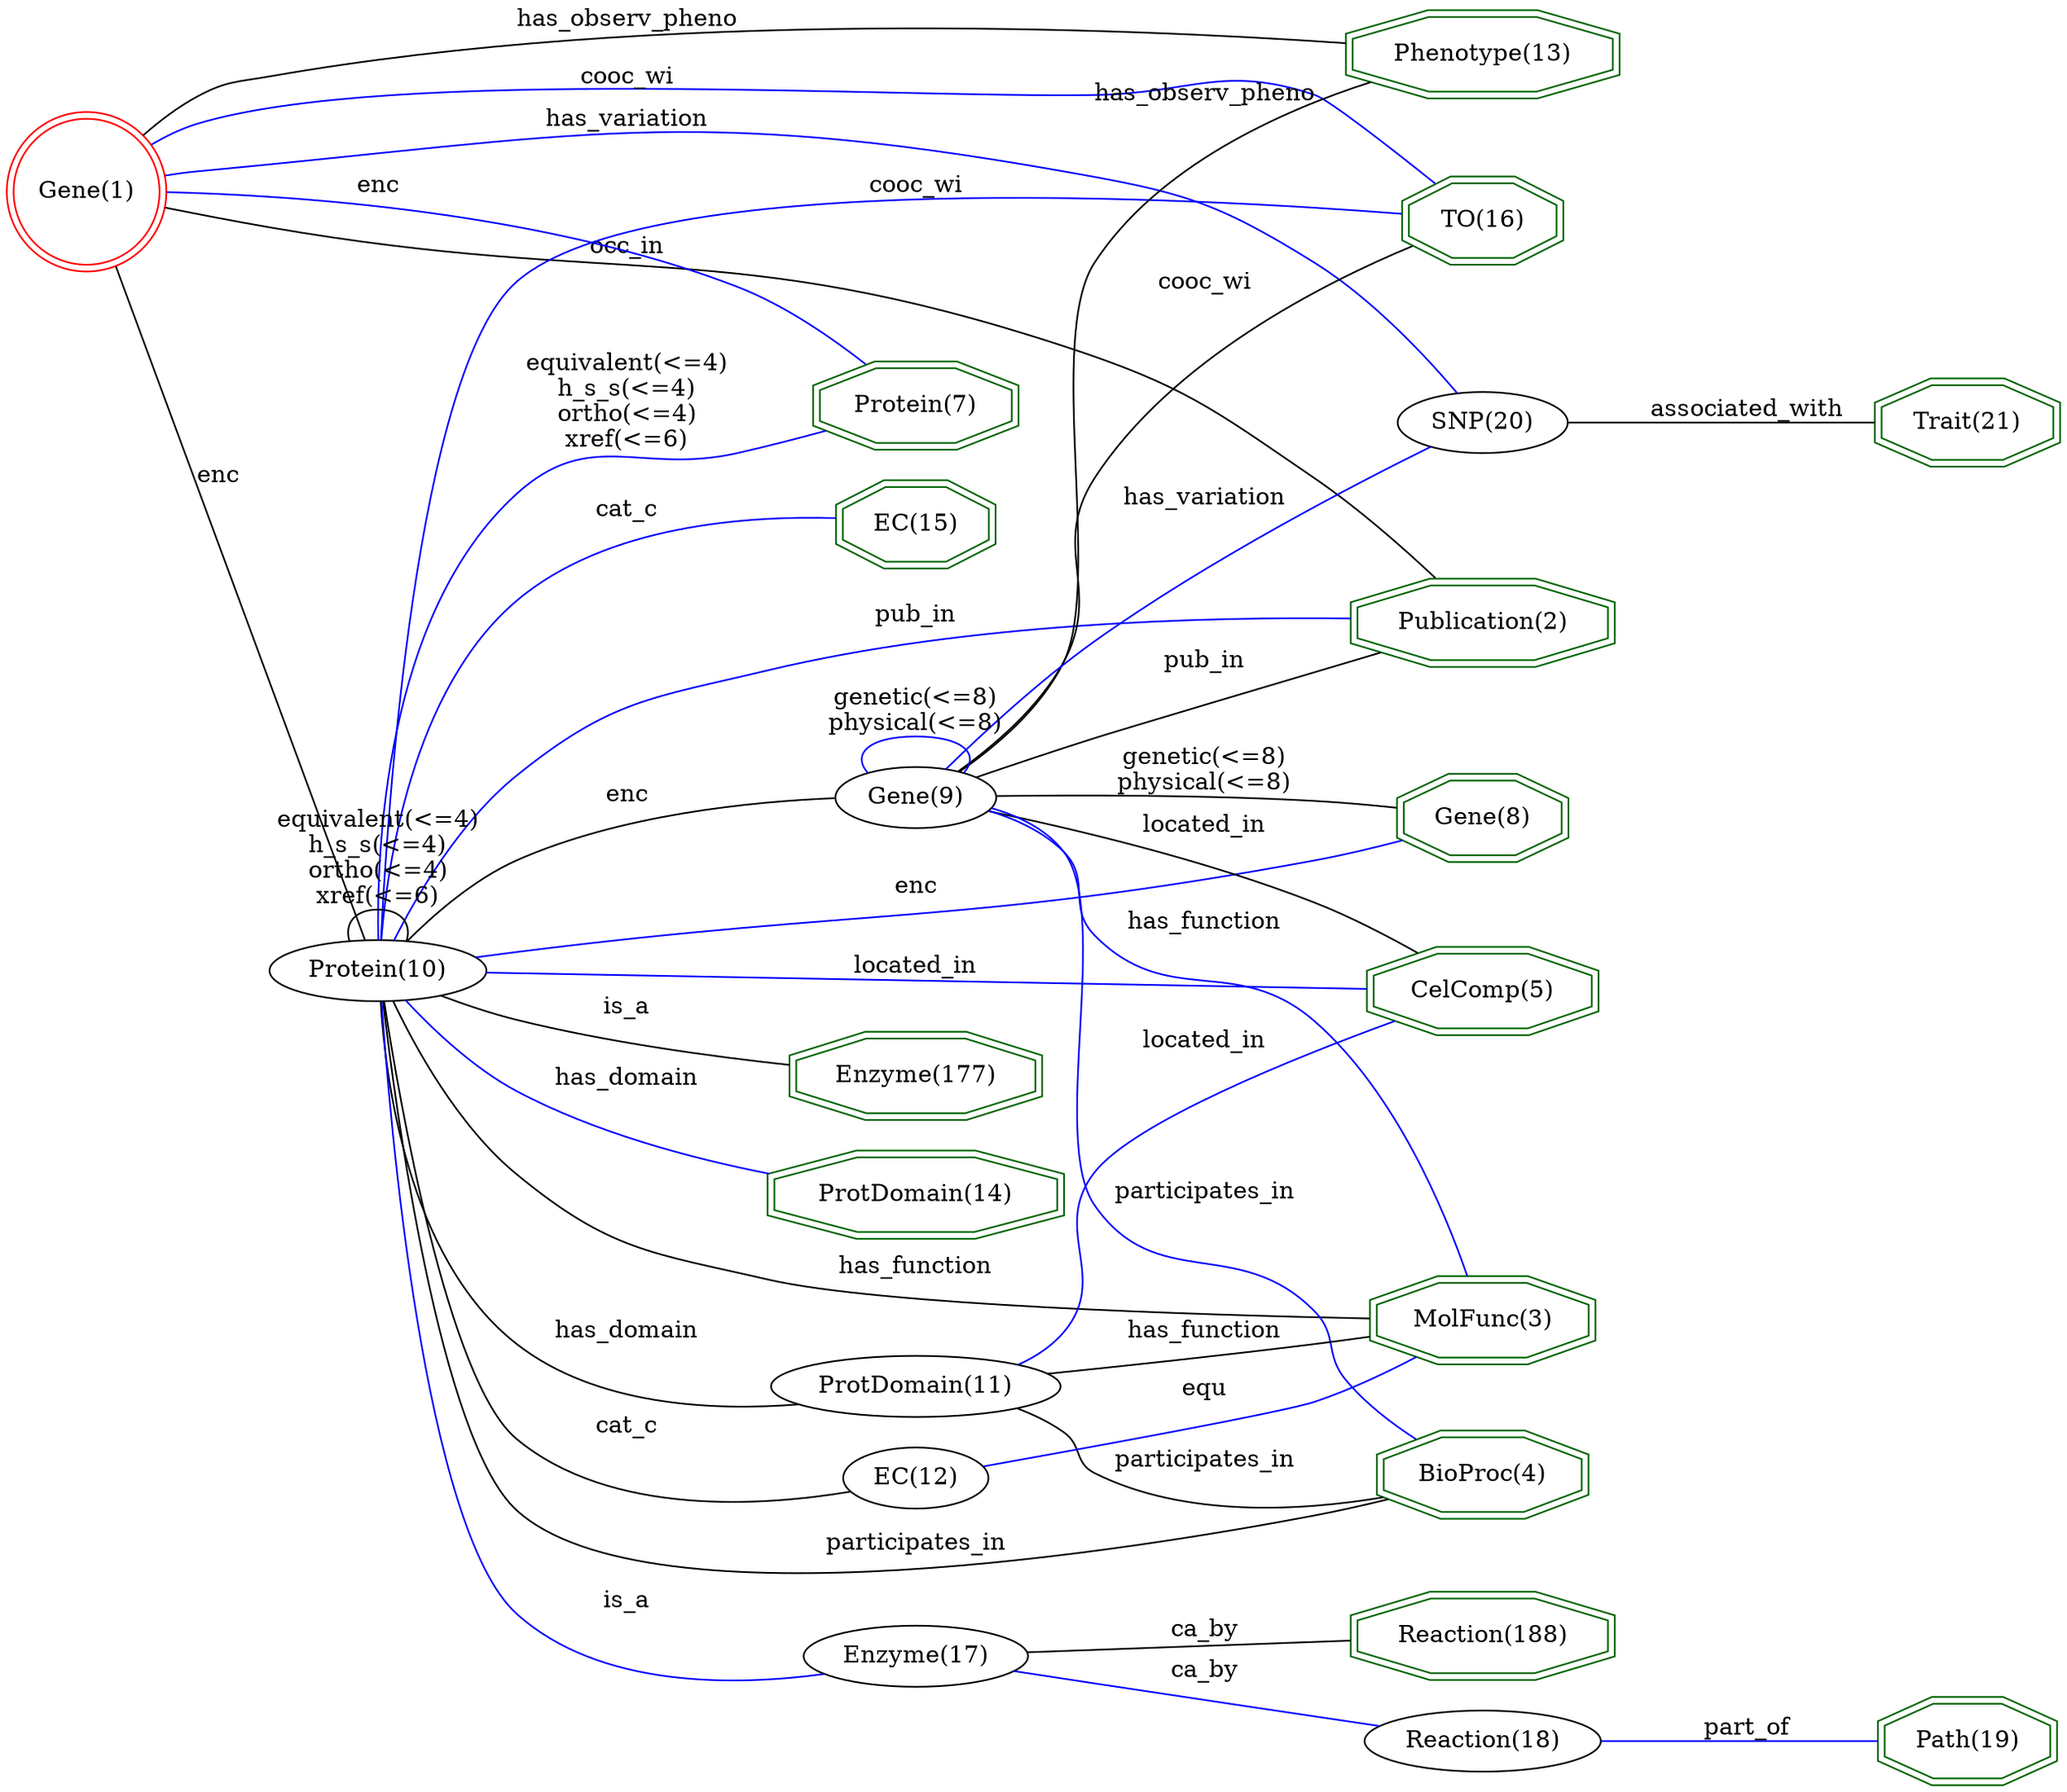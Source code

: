 digraph {
	graph [_draw_="c 9 -#fffffe00 C 7 -#ffffff P 4 0 0 0 992 1044.45 992 1044.45 0 ",
		bb="0,0,1044.4,992",
		dpi=96,
		rankdir=LR,
		xdotversion=1.7
	];
	node [label="\N"];
	"CelComp(5)"	[_draw_="c 7 -#006400 p 8 808.02 433.54 808.02 448.46 773.69 459 725.14 459 690.81 448.46 690.81 433.54 725.14 423 773.69 423 c 7 -#006400 \
p 8 812.01 430.59 812.01 451.41 774.29 463 724.54 463 686.82 451.41 686.82 430.59 724.54 419 774.29 419 ",
		_ldraw_="F 14 11 -Times-Roman c 7 -#000000 T 749.41 436.8 0 69.99 10 -CelComp(5) ",
		color=darkgreen,
		height=0.61111,
		pos="749.41,441",
		shape=doubleoctagon,
		width=1.7443];
	"Enzyme(177)"	[_draw_="c 7 -#006400 p 8 523.3 387.54 523.3 402.46 486.36 413 434.11 413 397.17 402.46 397.17 387.54 434.11 377 486.36 377 c 7 -#006400 \
p 8 527.3 384.53 527.3 405.47 486.92 417 433.55 417 393.17 405.47 393.17 384.53 433.55 373 486.92 373 ",
		_ldraw_="F 14 11 -Times-Roman c 7 -#000000 T 460.24 390.8 0 76.19 11 -Enzyme(177) ",
		color=darkgreen,
		height=0.61111,
		pos="460.24,395",
		shape=doubleoctagon,
		width=1.8621];
	"ProtDomain(14)"	[_draw_="c 7 -#006400 p 8 534.09 325.54 534.09 340.46 490.83 351 429.64 351 386.38 340.46 386.38 325.54 429.64 315 490.83 315 c 7 -#006400 \
p 8 538.1 322.4 538.1 343.6 491.31 355 429.16 355 382.37 343.6 382.37 322.4 429.16 311 491.31 311 ",
		_ldraw_="F 14 11 -Times-Roman c 7 -#000000 T 460.24 328.8 0 91.77 14 -ProtDomain(14) ",
		color=darkgreen,
		height=0.61111,
		pos="460.24,333",
		shape=doubleoctagon,
		width=2.1578];
	"TO(16)"	[_draw_="c 7 -#006400 p 8 788.87 865.54 788.87 880.46 765.76 891 733.07 891 709.96 880.46 709.96 865.54 733.07 855 765.76 855 c 7 -#006400 \
p 8 792.87 862.97 792.87 883.03 766.63 895 732.2 895 705.96 883.03 705.96 862.97 732.2 851 766.63 851 ",
		_ldraw_="F 14 11 -Times-Roman c 7 -#000000 T 749.41 868.8 0 41.74 6 -TO(16) ",
		color=darkgreen,
		height=0.61111,
		pos="749.41,873",
		shape=doubleoctagon,
		width=1.2077];
	"Gene(8)"	[_draw_="c 7 -#006400 p 8 791.53 530.54 791.53 545.46 766.86 556 731.97 556 707.3 545.46 707.3 530.54 731.97 520 766.86 520 c 7 -#006400 \
p 8 795.51 527.9 795.51 548.1 767.67 560 731.16 560 703.32 548.1 703.32 527.9 731.16 516 767.67 516 ",
		_ldraw_="F 14 11 -Times-Roman c 7 -#000000 T 749.41 533.8 0 45.86 7 -Gene(8) ",
		color=darkgreen,
		height=0.61111,
		pos="749.41,538",
		shape=doubleoctagon,
		width=1.286];
	"MolFunc(3)"	[_draw_="c 7 -#006400 p 8 806.81 256.54 806.81 271.46 773.19 282 725.64 282 692.02 271.46 692.02 256.54 725.64 246 773.19 246 c 7 -#006400 \
p 8 810.82 253.61 810.82 274.39 773.8 286 725.03 286 688.01 274.39 688.01 253.61 725.03 242 773.8 242 ",
		_ldraw_="F 14 11 -Times-Roman c 7 -#000000 T 749.41 259.8 0 67.66 10 -MolFunc(3) ",
		color=darkgreen,
		height=0.61111,
		pos="749.41,264",
		shape=doubleoctagon,
		width=1.7];
	"Phenotype(13)"	[_draw_="c 7 -#006400 p 8 816.52 958.54 816.52 973.46 777.21 984 721.62 984 682.31 973.46 682.31 958.54 721.62 948 777.21 948 c 7 -#006400 \
p 8 820.51 955.47 820.51 976.53 777.74 988 721.09 988 678.32 976.53 678.32 955.47 721.09 944 777.74 944 ",
		_ldraw_="F 14 11 -Times-Roman c 7 -#000000 T 749.41 961.8 0 82.43 13 -Phenotype(13) ",
		color=darkgreen,
		height=0.61111,
		pos="749.41,966",
		shape=doubleoctagon,
		width=1.9805];
	"Trait(21)"	[_draw_="c 7 -#006400 p 8 1040.59 744.54 1040.59 759.46 1014.05 770 976.53 770 949.99 759.46 949.99 744.54 976.53 734 1014.05 734 c 7 -#006400 \
p 8 1044.6 741.83 1044.6 762.17 1014.82 774 975.75 774 945.98 762.17 945.98 741.83 975.75 730 1014.82 730 ",
		_ldraw_="F 14 11 -Times-Roman c 7 -#000000 T 995.29 747.8 0 50.05 9 -Trait(21) ",
		color=darkgreen,
		height=0.61111,
		pos="995.29,752",
		shape=doubleoctagon,
		width=1.3655];
	"BioProc(4)"	[_draw_="c 7 -#006400 p 8 802.87 168.54 802.87 183.46 771.56 194 727.27 194 695.96 183.46 695.96 168.54 727.27 158 771.56 158 c 7 -#006400 \
p 8 806.87 165.67 806.87 186.33 772.21 198 726.62 198 691.96 186.33 691.96 165.67 726.62 154 772.21 154 ",
		_ldraw_="F 14 11 -Times-Roman c 7 -#000000 T 749.41 171.8 0 62.21 10 -BioProc(4) ",
		color=darkgreen,
		height=0.61111,
		pos="749.41,176",
		shape=doubleoctagon,
		width=1.5966];
	"Publication(2)"	[_draw_="c 7 -#006400 p 8 815.31 645.54 815.31 660.46 776.71 671 722.12 671 683.52 660.46 683.52 645.54 722.12 635 776.71 635 c 7 -#006400 \
p 8 819.32 642.49 819.32 663.51 777.25 675 721.58 675 679.51 663.51 679.51 642.49 721.58 631 777.25 631 ",
		_ldraw_="F 14 11 -Times-Roman c 7 -#000000 T 749.41 648.8 0 80.1 14 -Publication(2) ",
		color=darkgreen,
		height=0.61111,
		pos="749.41,653",
		shape=doubleoctagon,
		width=1.9362];
	"Protein(7)"	[_draw_="c 7 -#006400 p 8 509.76 761.54 509.76 776.46 480.75 787 439.72 787 410.71 776.46 410.71 761.54 439.72 751 480.75 751 c 7 -#006400 \
p 8 513.74 758.74 513.74 779.26 481.45 791 439.02 791 406.73 779.26 406.73 758.74 439.02 747 481.45 747 ",
		_ldraw_="F 14 11 -Times-Roman c 7 -#000000 T 460.24 764.8 0 56.77 10 -Protein(7) ",
		color=darkgreen,
		height=0.61111,
		pos="460.24,769",
		shape=doubleoctagon,
		width=1.4931];
	"EC(15)"	[_draw_="c 7 -#006400 p 8 499.46 699.54 499.46 714.46 476.48 725 443.99 725 421.01 714.46 421.01 699.54 443.99 689 476.48 689 c 7 -#006400 \
p 8 503.47 696.98 503.47 717.02 477.36 729 443.11 729 417 717.02 417 696.98 443.11 685 477.36 685 ",
		_ldraw_="F 14 11 -Times-Roman c 7 -#000000 T 460.24 702.8 0 41.21 6 -EC(15) ",
		color=darkgreen,
		height=0.61111,
		pos="460.24,707",
		shape=doubleoctagon,
		width=1.1977];
	"Reaction(188)"	[_draw_="c 7 -#006400 p 8 815.29 72.54 815.29 87.46 776.7 98 722.13 98 683.54 87.46 683.54 72.54 722.13 62 776.7 62 c 7 -#006400 p 8 819.3 \
69.49 819.3 90.51 777.24 102 721.59 102 679.53 90.51 679.53 69.49 721.59 58 777.24 58 ",
		_ldraw_="F 14 11 -Times-Roman c 7 -#000000 T 749.41 75.8 0 80.08 13 -Reaction(188) ",
		color=darkgreen,
		height=0.61111,
		pos="749.41,80",
		shape=doubleoctagon,
		width=1.9359];
	"Path(19)"	[_draw_="c 7 -#006400 p 8 1039.11 14.54 1039.11 29.46 1013.44 40 977.14 40 951.47 29.46 951.47 14.54 977.14 4 1013.44 4 c 7 -#006400 p 8 \
1043.1 11.86 1043.1 32.14 1014.23 44 976.35 44 947.48 32.14 947.48 11.86 976.35 0 1014.23 0 ",
		_ldraw_="F 14 11 -Times-Roman c 7 -#000000 T 995.29 17.8 0 48.21 8 -Path(19) ",
		color=darkgreen,
		height=0.61111,
		pos="995.29,22",
		shape=doubleoctagon,
		width=1.3307];
	"Gene(1)"	[_draw_="c 7 -#ff0000 e 43.08 890 39.15 39.15 c 7 -#ff0000 e 43.08 890 43.15 43.15 ",
		_ldraw_="F 14 11 -Times-Roman c 7 -#000000 T 43.08 885.8 0 45.86 7 -Gene(1) ",
		color=red,
		height=1.1966,
		pos="43.077,890",
		shape=doublecircle,
		width=1.1966];
	"Gene(1)" -> "TO(16)"	[_draw_="c 7 -#0000ff B 10 77.4 916.11 85.71 921.32 94.9 926.08 104.15 929 163.09 947.59 601.9 965.73 660.12 945 675.12 939.66 706.17 912.56 \
727.16 893.18 ",
		_ldraw_="F 14 11 -Times-Roman c 7 -#000000 T 312.45 952.8 0 47.43 7 -cooc_wi ",
		arrowhead=none,
		color=blue,
		label=cooc_wi,
		lp="312.45,957",
		pos="77.405,916.11 85.714,921.32 94.904,926.08 104.15,929 163.09,947.59 601.9,965.73 660.12,945 675.12,939.66 706.17,912.56 727.16,893.18"];
	"Gene(1)" -> "Phenotype(13)"	[_draw_="c 7 -#000000 B 10 73.1 921.08 82.34 929.53 93.06 937.99 104.15 944 119.29 952.2 124.67 950.76 141.58 954 332.78 990.62 564.06 980.63 \
677.99 972.24 ",
		_ldraw_="F 14 11 -Times-Roman c 7 -#000000 T 312.45 980.8 0 104.2 16 -has_observ_pheno ",
		arrowhead=none,
		color=black,
		label=has_observ_pheno,
		lp="312.45,985",
		pos="73.101,921.08 82.337,929.53 93.057,937.99 104.15,944 119.29,952.2 124.67,950.76 141.58,954 332.78,990.62 564.06,980.63 677.99,972.24"];
	"Gene(1)" -> "Publication(2)"	[_draw_="c 7 -#000000 B 10 84.69 878.73 102.12 874.12 122.77 868.95 141.58 865 316.28 828.35 371.38 864.25 537.92 800 613.81 770.72 688.47 \
708.48 725.09 675.15 ",
		_ldraw_="F 14 11 -Times-Roman c 7 -#000000 T 312.45 849.8 0 37.32 6 -occ_in ",
		arrowhead=none,
		color=black,
		label=occ_in,
		lp="312.45,854",
		pos="84.688,878.73 102.12,874.12 122.77,868.95 141.58,865 316.28,828.35 371.38,864.25 537.92,800 613.81,770.72 688.47,708.48 725.09,675.15"];
	"Gene(1)" -> "Protein(7)"	[_draw_="c 7 -#0000ff B 7 86.37 888.32 149.22 884.59 270.03 872.56 364.55 834 390.77 823.31 417.03 804.48 435.23 789.83 ",
		_ldraw_="F 14 11 -Times-Roman c 7 -#000000 T 191.97 885.8 0 19.43 3 -enc ",
		arrowhead=none,
		color=blue,
		label=enc,
		lp="191.97,890",
		pos="86.366,888.32 149.22,884.59 270.03,872.56 364.55,834 390.77,823.31 417.03,804.48 435.23,789.83"];
	"SNP(20)"	[_draw_="c 7 -#000000 e 749.41 752 41.13 18 ",
		_ldraw_="F 14 11 -Times-Roman c 7 -#000000 T 749.41 747.8 0 49.01 7 -SNP(20) ",
		height=0.5,
		pos="749.41,752",
		width=1.1406];
	"Gene(1)" -> "SNP(20)"	[_draw_="c 7 -#0000ff B 10 85.47 897.74 171.27 912.28 374.18 938.89 537.92 900 596.98 885.97 610.73 874.29 660.12 839 689.18 818.23 717.68 \
787.81 734.13 769 ",
		_ldraw_="F 14 11 -Times-Roman c 7 -#000000 T 312.45 922.8 0 75.42 13 -has_variation ",
		arrowhead=none,
		color=blue,
		label=has_variation,
		lp="312.45,927",
		pos="85.466,897.74 171.27,912.28 374.18,938.89 537.92,900 596.98,885.97 610.73,874.29 660.12,839 689.18,818.23 717.68,787.81 734.13,769"];
	"Protein(10)"	[_draw_="c 7 -#000000 e 191.97 453 50.27 18 ",
		_ldraw_="F 14 11 -Times-Roman c 7 -#000000 T 191.97 448.8 0 63.77 11 -Protein(10) ",
		height=0.5,
		pos="191.97,453",
		width=1.3996];
	"Gene(1)" -> "Protein(10)"	[_draw_="c 7 -#000000 B 4 57.76 849.28 88.75 757.11 163.23 535.51 184.94 470.94 ",
		_ldraw_="F 14 11 -Times-Roman c 7 -#000000 T 113.87 712.8 0 19.43 3 -enc ",
		arrowhead=none,
		color=black,
		label=enc,
		lp="113.87,717",
		pos="57.764,849.28 88.746,757.11 163.23,535.51 184.94,470.94"];
	"Gene(9)"	[_draw_="c 7 -#000000 e 460.24 553 39.15 18 ",
		_ldraw_="F 14 11 -Times-Roman c 7 -#000000 T 460.24 548.8 0 45.86 7 -Gene(9) ",
		height=0.5,
		pos="460.24,553",
		width=1.0855];
	"Gene(9)" -> "CelComp(5)"	[_draw_="c 7 -#000000 B 7 495.5 545.01 535.81 535.04 604.32 516.3 660.12 492 680.08 483.31 701.24 471.19 717.85 460.95 ",
		_ldraw_="F 14 11 -Times-Roman c 7 -#000000 T 608.02 529.8 0 58.31 10 -located_in ",
		arrowhead=none,
		color=black,
		label=located_in,
		lp="608.02,534",
		pos="495.5,545.01 535.81,535.04 604.32,516.3 660.12,492 680.08,483.31 701.24,471.19 717.85,460.95"];
	"Gene(9)" -> "TO(16)"	[_draw_="c 7 -#000000 B 10 481.88 568.25 499.58 582.48 524.32 605.33 537.92 631 557.01 667.05 534.6 686.22 555.92 721 595.75 785.99 673.99 \
834.41 717.46 857.66 ",
		_ldraw_="F 14 11 -Times-Roman c 7 -#000000 T 608.02 823.8 0 47.43 7 -cooc_wi ",
		arrowhead=none,
		color=black,
		label=cooc_wi,
		lp="608.02,828",
		pos="481.88,568.25 499.58,582.48 524.32,605.33 537.92,631 557.01,667.05 534.6,686.22 555.92,721 595.75,785.99 673.99,834.41 717.46,857.66"];
	"Gene(9)" -> "Gene(8)"	[_draw_="c 7 -#000000 B 7 499.43 554.15 539.52 555.01 604.35 555.37 660.12 551 674.17 549.9 689.39 547.94 703.18 545.87 ",
		_ldraw_="F 14 11 -Times-Roman c 7 -#000000 T 608.02 570.8 0 72.54 12 -genetic(<=8) F 14 11 -Times-Roman c 7 -#000000 T 608.02 556.8 0 78.77 \
13 -physical(<=8) ",
		arrowhead=none,
		color=black,
		label="genetic(<=8)\nphysical(<=8)",
		lp="608.02,568",
		pos="499.43,554.15 539.52,555.01 604.35,555.37 660.12,551 674.17,549.9 689.39,547.94 703.18,545.87"];
	"Gene(9)" -> "MolFunc(3)"	[_draw_="c 7 -#0000ff B 13 495.66 545.15 510.29 540.3 526.56 532.7 537.92 521 553.5 504.95 540.82 490.51 555.92 474 590.71 435.95 622.73 \
458.5 660.12 423 701.79 383.43 728.84 319.76 740.99 286.26 ",
		_ldraw_="F 14 11 -Times-Roman c 7 -#000000 T 608.02 476.8 0 72.32 12 -has_function ",
		arrowhead=none,
		color=blue,
		label=has_function,
		lp="608.02,481",
		pos="495.66,545.15 510.29,540.3 526.56,532.7 537.92,521 553.5,504.95 540.82,490.51 555.92,474 590.71,435.95 622.73,458.5 660.12,423 701.79,\
383.43 728.84,319.76 740.99,286.26"];
	"Gene(9)" -> "Phenotype(13)"	[_draw_="c 7 -#000000 B 10 482.58 567.9 500.75 581.9 525.76 604.61 537.92 631 576.73 715.28 508.45 759.27 555.92 839 588.69 894.04 655.69 \
929.89 701.33 949.04 ",
		_ldraw_="F 14 11 -Times-Roman c 7 -#000000 T 608.02 929.8 0 104.2 16 -has_observ_pheno ",
		arrowhead=none,
		color=black,
		label=has_observ_pheno,
		lp="608.02,934",
		pos="482.58,567.9 500.75,581.9 525.76,604.61 537.92,631 576.73,715.28 508.45,759.27 555.92,839 588.69,894.04 655.69,929.89 701.33,949.04"];
	"Gene(9)" -> "BioProc(4)"	[_draw_="c 7 -#0000ff B 16 496.85 546.61 511.9 542.04 528.17 534.25 537.92 521 588.97 451.6 509.12 400.33 555.92 328 584.83 283.32 623.47 \
307.59 660.12 269 672.44 256.03 666.92 246.95 678.12 233 689.63 218.67 705.3 205.53 718.93 195.49 ",
		_ldraw_="F 14 11 -Times-Roman c 7 -#000000 T 608.02 330.8 0 82.41 15 -participates_in ",
		arrowhead=none,
		color=blue,
		label=participates_in,
		lp="608.02,335",
		pos="496.85,546.61 511.9,542.04 528.17,534.25 537.92,521 588.97,451.6 509.12,400.33 555.92,328 584.83,283.32 623.47,307.59 660.12,269 \
672.44,256.03 666.92,246.95 678.12,233 689.63,218.67 705.3,205.53 718.93,195.49"];
	"Gene(9)" -> "Publication(2)"	[_draw_="c 7 -#000000 B 7 491.94 563.7 510.46 570.16 534.55 578.56 555.92 586 605.37 603.23 661.99 622.93 700.95 636.49 ",
		_ldraw_="F 14 11 -Times-Roman c 7 -#000000 T 608.02 622.8 0 38.89 6 -pub_in ",
		arrowhead=none,
		color=black,
		label=pub_in,
		lp="608.02,627",
		pos="491.94,563.7 510.46,570.16 534.55,578.56 555.92,586 605.37,603.23 661.99,622.93 700.95,636.49"];
	"Gene(9)" -> "Gene(9)"	[_draw_="c 7 -#0000ff B 7 436.1 567.42 427.67 578.17 435.71 589 460.24 589 484.76 589 492.81 578.17 484.38 567.42 ",
		_ldraw_="F 14 11 -Times-Roman c 7 -#000000 T 460.24 605.8 0 72.54 12 -genetic(<=8) F 14 11 -Times-Roman c 7 -#000000 T 460.24 591.8 0 78.77 \
13 -physical(<=8) ",
		arrowhead=none,
		color=blue,
		label="genetic(<=8)\nphysical(<=8)",
		lp="460.24,603",
		pos="436.1,567.42 427.67,578.17 435.71,589 460.24,589 484.76,589 492.81,578.17 484.38,567.42"];
	"Gene(9)" -> "SNP(20)"	[_draw_="c 7 -#0000ff B 7 477.48 569.41 495.69 587.36 526.53 616.43 555.92 638 611.97 679.14 683.75 718.48 721.86 738.43 ",
		_ldraw_="F 14 11 -Times-Roman c 7 -#000000 T 608.02 705.8 0 75.42 13 -has_variation ",
		arrowhead=none,
		color=blue,
		label=has_variation,
		lp="608.02,710",
		pos="477.48,569.41 495.69,587.36 526.53,616.43 555.92,638 611.97,679.14 683.75,718.48 721.86,738.43"];
	"SNP(20)" -> "Trait(21)"	[_draw_="c 7 -#000000 B 4 790.69 752 833.3 752 900.55 752 945.98 752 ",
		_ldraw_="F 14 11 -Times-Roman c 7 -#000000 T 883.42 754.8 0 89.42 15 -associated_with ",
		arrowhead=none,
		color=black,
		label=associated_with,
		lp="883.42,759",
		pos="790.69,752 833.3,752 900.55,752 945.98,752"];
	"ProtDomain(11)"	[_draw_="c 7 -#000000 e 460.24 225 68 18 ",
		_ldraw_="F 14 11 -Times-Roman c 7 -#000000 T 460.24 220.8 0 91.25 14 -ProtDomain(11) ",
		height=0.5,
		pos="460.24,225",
		width=1.8819];
	"ProtDomain(11)" -> "CelComp(5)"	[_draw_="c 7 -#0000ff B 10 510.54 237.29 520.87 241.94 530.78 248.3 537.92 257 563.53 288.19 531.3 314.02 555.92 346 575.35 371.25 654.71 \
405.16 705.27 424.89 ",
		_ldraw_="F 14 11 -Times-Roman c 7 -#000000 T 608.02 407.8 0 58.31 10 -located_in ",
		arrowhead=none,
		color=blue,
		label=located_in,
		lp="608.02,412",
		pos="510.54,237.29 520.87,241.94 530.78,248.3 537.92,257 563.53,288.19 531.3,314.02 555.92,346 575.35,371.25 654.71,405.16 705.27,424.89"];
	"ProtDomain(11)" -> "MolFunc(3)"	[_draw_="c 7 -#000000 B 7 521.76 232.65 561.19 237.7 613.73 244.55 660.12 251 669.17 252.26 678.74 253.63 688.11 254.99 ",
		_ldraw_="F 14 11 -Times-Roman c 7 -#000000 T 608.02 253.8 0 72.32 12 -has_function ",
		arrowhead=none,
		color=black,
		label=has_function,
		lp="608.02,258",
		pos="521.76,232.65 561.19,237.7 613.73,244.55 660.12,251 669.17,252.26 678.74,253.63 688.11,254.99"];
	"ProtDomain(11)" -> "BioProc(4)"	[_draw_="c 7 -#000000 B 10 509.33 212.41 519.26 208.65 529.3 203.9 537.92 198 548.06 191.06 544.76 182.17 555.92 177 599.28 156.92 654.27 \
158.96 694.36 164.67 ",
		_ldraw_="F 14 11 -Times-Roman c 7 -#000000 T 608.02 179.8 0 82.41 15 -participates_in ",
		arrowhead=none,
		color=black,
		label=participates_in,
		lp="608.02,184",
		pos="509.33,212.41 519.26,208.65 529.3,203.9 537.92,198 548.06,191.06 544.76,182.17 555.92,177 599.28,156.92 654.27,158.96 694.36,164.67"];
	"Protein(10)" -> "CelComp(5)"	[_draw_="c 7 -#0000ff B 4 242.75 451.92 344.33 449.73 575.28 444.74 686.41 442.34 ",
		_ldraw_="F 14 11 -Times-Roman c 7 -#000000 T 460.24 450.8 0 58.31 10 -located_in ",
		arrowhead=none,
		color=blue,
		label=located_in,
		lp="460.24,455",
		pos="242.75,451.92 344.33,449.73 575.28,444.74 686.41,442.34"];
	"Protein(10)" -> "Enzyme(177)"	[_draw_="c 7 -#000000 B 7 222.94 438.7 234.42 433.72 247.78 428.5 260.35 425 303.75 412.91 353.91 405.39 393 400.9 ",
		_ldraw_="F 14 11 -Times-Roman c 7 -#000000 T 312.45 427.8 0 22.55 4 -is_a ",
		arrowhead=none,
		color=black,
		label=is_a,
		lp="312.45,432",
		pos="222.94,438.7 234.42,433.72 247.78,428.5 260.35,425 303.75,412.91 353.91,405.39 393,400.9"];
	"Protein(10)" -> "ProtDomain(14)"	[_draw_="c 7 -#0000ff B 7 206.04 435.59 218.41 420.33 238.32 398.66 260.35 386 297.69 364.55 343.94 351.55 382.44 343.8 ",
		_ldraw_="F 14 11 -Times-Roman c 7 -#000000 T 312.45 388.8 0 67.66 10 -has_domain ",
		arrowhead=none,
		color=blue,
		label=has_domain,
		lp="312.45,393",
		pos="206.04,435.59 218.41,420.33 238.32,398.66 260.35,386 297.69,364.55 343.94,351.55 382.44,343.8"];
	"Protein(10)" -> "TO(16)"	[_draw_="c 7 -#0000ff B 7 193.33 471.15 195.1 540.48 205.26 787.17 260.35 837 324.94 895.42 599.06 883.36 705.71 876.24 ",
		_ldraw_="F 14 11 -Times-Roman c 7 -#000000 T 460.24 884.8 0 47.43 7 -cooc_wi ",
		arrowhead=none,
		color=blue,
		label=cooc_wi,
		lp="460.24,889",
		pos="193.33,471.15 195.1,540.48 205.26,787.17 260.35,837 324.94,895.42 599.06,883.36 705.71,876.24"];
	"Protein(10)" -> "Gene(8)"	[_draw_="c 7 -#0000ff B 10 237.89 460.52 245.38 461.73 253.08 462.92 260.35 464 437.65 490.22 483.87 484.45 660.12 517 674.99 519.75 691.13 \
523.39 705.49 526.86 ",
		_ldraw_="F 14 11 -Times-Roman c 7 -#000000 T 460.24 499.8 0 19.43 3 -enc ",
		arrowhead=none,
		color=blue,
		label=enc,
		lp="460.24,504",
		pos="237.89,460.52 245.38,461.73 253.08,462.92 260.35,464 437.65,490.22 483.87,484.45 660.12,517 674.99,519.75 691.13,523.39 705.49,526.86"];
	"Protein(10)" -> "MolFunc(3)"	[_draw_="c 7 -#000000 B 10 200.17 434.91 210.4 411.24 231.17 369.77 260.35 344 305.13 304.45 324.63 302.64 382.55 288 438.64 273.82 599.5 \
267.68 688.09 265.31 ",
		_ldraw_="F 14 11 -Times-Roman c 7 -#000000 T 460.24 290.8 0 72.32 12 -has_function ",
		arrowhead=none,
		color=black,
		label=has_function,
		lp="460.24,295",
		pos="200.17,434.91 210.4,411.24 231.17,369.77 260.35,344 305.13,304.45 324.63,302.64 382.55,288 438.64,273.82 599.5,267.68 688.09,265.31"];
	"Protein(10)" -> "BioProc(4)"	[_draw_="c 7 -#000000 B 10 194.69 434.74 200.5 376.97 221.24 199.69 260.35 160 347.45 71.62 414.55 116.68 537.92 130 594.63 136.12 658.48 \
151.28 700.83 162.53 ",
		_ldraw_="F 14 11 -Times-Roman c 7 -#000000 T 460.24 132.8 0 82.41 15 -participates_in ",
		arrowhead=none,
		color=black,
		label=participates_in,
		lp="460.24,137",
		pos="194.69,434.74 200.5,376.97 221.24,199.69 260.35,160 347.45,71.62 414.55,116.68 537.92,130 594.63,136.12 658.48,151.28 700.83,162.53"];
	"Protein(10)" -> "Publication(2)"	[_draw_="c 7 -#0000ff B 10 200.07 470.84 210.31 494.68 231.25 537.03 260.35 564 305.02 605.39 323.88 609.66 382.55 626 483.18 654.02 605.03 \
657.22 679.61 655.9 ",
		_ldraw_="F 14 11 -Times-Roman c 7 -#000000 T 460.24 653.8 0 38.89 6 -pub_in ",
		arrowhead=none,
		color=blue,
		label=pub_in,
		lp="460.24,658",
		pos="200.07,470.84 210.31,494.68 231.25,537.03 260.35,564 305.02,605.39 323.88,609.66 382.55,626 483.18,654.02 605.03,657.22 679.61,655.9"];
	"Protein(10)" -> "Protein(7)"	[_draw_="c 7 -#0000ff B 10 195.25 471.12 202.31 524.41 225.46 679.07 260.35 714 294.17 747.84 318.45 728.21 364.55 741 381.07 745.58 399.13 \
750.86 415.01 755.58 ",
		_ldraw_="F 14 11 -Times-Roman c 7 -#000000 T 312.45 785.8 0 90.43 15 -equivalent(<=4) F 14 11 -Times-Roman c 7 -#000000 T 312.45 771.8 0 \
64.01 10 -h_s_s(<=4) F 14 11 -Times-Roman c 7 -#000000 T 312.45 757.8 0 61.67 10 -ortho(<=4) F 14 11 -Times-Roman c 7 -#000000 T \
312.45 743.8 0 54.65 9 -xref(<=6) ",
		arrowhead=none,
		color=blue,
		label="equivalent(<=4)\nh_s_s(<=4)\northo(<=4)\nxref(<=6)",
		lp="312.45,769",
		pos="195.25,471.12 202.31,524.41 225.46,679.07 260.35,714 294.17,747.84 318.45,728.21 364.55,741 381.07,745.58 399.13,750.86 415.01,755.58"];
	"Protein(10)" -> "EC(15)"	[_draw_="c 7 -#0000ff B 7 192.9 471.14 193.79 512.59 202.12 614.67 260.35 667 282.95 687.31 365.39 698.41 416.77 703.49 ",
		_ldraw_="F 14 11 -Times-Roman c 7 -#000000 T 312.45 698.8 0 29.53 5 -cat_c ",
		arrowhead=none,
		color=blue,
		label=cat_c,
		lp="312.45,703",
		pos="192.9,471.14 193.79,512.59 202.12,614.67 260.35,667 282.95,687.31 365.39,698.41 416.77,703.49"];
	"Protein(10)" -> "Gene(9)"	[_draw_="c 7 -#000000 B 7 206.22 470.32 218.57 485.15 238.34 505.83 260.35 517 311.83 543.11 379.27 550.53 420.91 552.5 ",
		_ldraw_="F 14 11 -Times-Roman c 7 -#000000 T 312.45 548.8 0 19.43 3 -enc ",
		arrowhead=none,
		color=black,
		label=enc,
		lp="312.45,553",
		pos="206.22,470.32 218.57,485.15 238.34,505.83 260.35,517 311.83,543.11 379.27,550.53 420.91,552.5"];
	"Protein(10)" -> "ProtDomain(11)"	[_draw_="c 7 -#000000 B 7 193.04 434.98 194.26 394.87 203.3 298.03 260.35 251 298.64 219.44 355.93 214.96 399.2 217.19 ",
		_ldraw_="F 14 11 -Times-Roman c 7 -#000000 T 312.45 253.8 0 67.66 10 -has_domain ",
		arrowhead=none,
		color=black,
		label=has_domain,
		lp="312.45,258",
		pos="193.04,434.98 194.26,394.87 203.3,298.03 260.35,251 298.64,219.44 355.93,214.96 399.2,217.19"];
	"Protein(10)" -> "Protein(10)"	[_draw_="c 7 -#000000 B 7 178.04 470.41 175.44 480.09 180.08 489 191.97 489 203.85 489 208.49 480.09 205.89 470.41 ",
		_ldraw_="F 14 11 -Times-Roman c 7 -#000000 T 191.97 533.8 0 90.43 15 -equivalent(<=4) F 14 11 -Times-Roman c 7 -#000000 T 191.97 519.8 0 \
64.01 10 -h_s_s(<=4) F 14 11 -Times-Roman c 7 -#000000 T 191.97 505.8 0 61.67 10 -ortho(<=4) F 14 11 -Times-Roman c 7 -#000000 T \
191.97 491.8 0 54.65 9 -xref(<=6) ",
		arrowhead=none,
		color=black,
		label="equivalent(<=4)\nh_s_s(<=4)\northo(<=4)\nxref(<=6)",
		lp="191.97,517",
		pos="178.04,470.41 175.44,480.09 180.08,489 191.97,489 203.85,489 208.49,480.09 205.89,470.41"];
	"EC(12)"	[_draw_="c 7 -#000000 e 460.24 171 36.28 18 ",
		_ldraw_="F 14 11 -Times-Roman c 7 -#000000 T 460.24 166.8 0 41.21 6 -EC(12) ",
		height=0.5,
		pos="460.24,171",
		width=1.0039];
	"Protein(10)" -> "EC(12)"	[_draw_="c 7 -#000000 B 7 195.21 434.88 202.09 382.37 224.63 231.82 260.35 200 305.82 159.5 381.71 160.74 425.42 165.63 ",
		_ldraw_="F 14 11 -Times-Roman c 7 -#000000 T 312.45 202.8 0 29.53 5 -cat_c ",
		arrowhead=none,
		color=black,
		label=cat_c,
		lp="312.45,207",
		pos="195.21,434.88 202.09,382.37 224.63,231.82 260.35,200 305.82,159.5 381.71,160.74 425.42,165.63"];
	"Enzyme(17)"	[_draw_="c 7 -#000000 e 460.24 67 53.63 18 ",
		_ldraw_="F 14 11 -Times-Roman c 7 -#000000 T 460.24 62.8 0 69.19 10 -Enzyme(17) ",
		height=0.5,
		pos="460.24,67",
		width=1.4949];
	"Protein(10)" -> "Enzyme(17)"	[_draw_="c 7 -#0000ff B 7 193.65 434.71 196.54 368.2 210.02 140.64 260.35 93 300.44 55.06 367.13 54.13 412.11 58.93 ",
		_ldraw_="F 14 11 -Times-Roman c 7 -#000000 T 312.45 95.8 0 22.55 4 -is_a ",
		arrowhead=none,
		color=blue,
		label=is_a,
		lp="312.45,100",
		pos="193.65,434.71 196.54,368.2 210.02,140.64 260.35,93 300.44,55.062 367.13,54.135 412.11,58.932"];
	"EC(12)" -> "MolFunc(3)"	[_draw_="c 7 -#0000ff B 7 493.87 178.12 542.03 188.78 629.74 208.85 660.12 220 678.77 226.85 698.65 236.52 714.81 245.06 ",
		_ldraw_="F 14 11 -Times-Roman c 7 -#000000 T 608.02 222.8 0 20.21 3 -equ ",
		arrowhead=none,
		color=blue,
		label=equ,
		lp="608.02,227",
		pos="493.87,178.12 542.03,188.78 629.74,208.85 660.12,220 678.77,226.85 698.65,236.52 714.81,245.06"];
	"Enzyme(17)" -> "Reaction(188)"	[_draw_="c 7 -#000000 B 4 513.91 69.38 560.46 71.49 628.68 74.58 679.55 76.88 ",
		_ldraw_="F 14 11 -Times-Roman c 7 -#000000 T 608.02 78.8 0 33.43 5 -ca_by ",
		arrowhead=none,
		color=black,
		label=ca_by,
		lp="608.02,83",
		pos="513.91,69.384 560.46,71.492 628.68,74.58 679.55,76.882"];
	"Reaction(18)"	[_draw_="c 7 -#000000 e 749.41 22 56.04 18 ",
		_ldraw_="F 14 11 -Times-Roman c 7 -#000000 T 749.41 17.8 0 73.08 12 -Reaction(18) ",
		height=0.5,
		pos="749.41,22",
		width=1.5631];
	"Enzyme(17)" -> "Reaction(18)"	[_draw_="c 7 -#0000ff B 4 509.3 59.47 561.68 51.26 645.08 38.19 698.26 29.86 ",
		_ldraw_="F 14 11 -Times-Roman c 7 -#000000 T 608.02 54.8 0 33.43 5 -ca_by ",
		arrowhead=none,
		color=blue,
		label=ca_by,
		lp="608.02,59",
		pos="509.3,59.468 561.68,51.261 645.08,38.193 698.26,29.859"];
	"Reaction(18)" -> "Path(19)"	[_draw_="c 7 -#0000ff B 4 805.75 22 848.48 22 906.93 22 947.38 22 ",
		_ldraw_="F 14 11 -Times-Roman c 7 -#000000 T 883.42 24.8 0 40.43 7 -part_of ",
		arrowhead=none,
		color=blue,
		label=part_of,
		lp="883.42,29",
		pos="805.75,22 848.48,22 906.93,22 947.38,22"];
}
